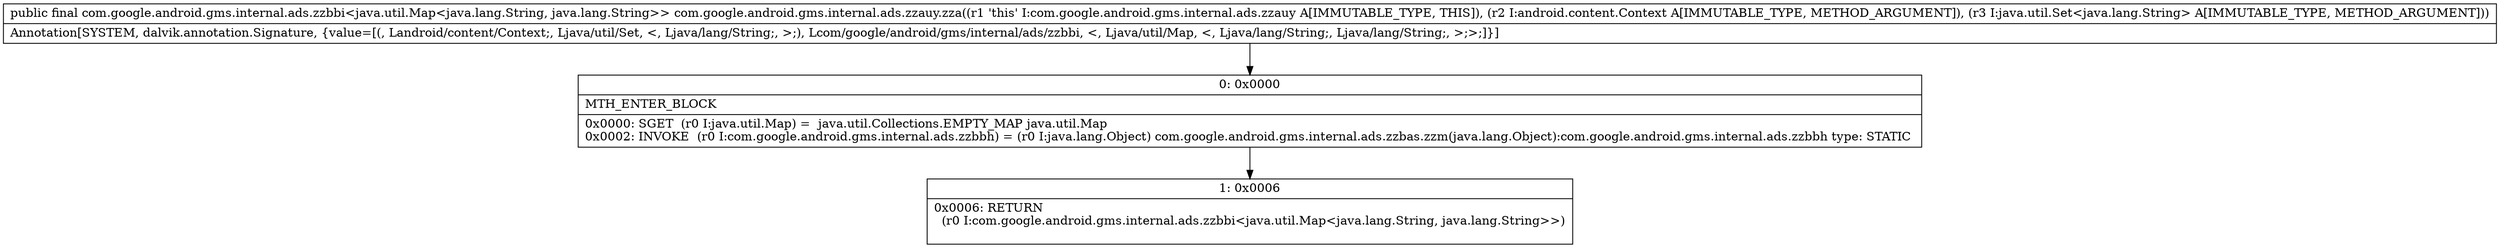 digraph "CFG forcom.google.android.gms.internal.ads.zzauy.zza(Landroid\/content\/Context;Ljava\/util\/Set;)Lcom\/google\/android\/gms\/internal\/ads\/zzbbi;" {
Node_0 [shape=record,label="{0\:\ 0x0000|MTH_ENTER_BLOCK\l|0x0000: SGET  (r0 I:java.util.Map) =  java.util.Collections.EMPTY_MAP java.util.Map \l0x0002: INVOKE  (r0 I:com.google.android.gms.internal.ads.zzbbh) = (r0 I:java.lang.Object) com.google.android.gms.internal.ads.zzbas.zzm(java.lang.Object):com.google.android.gms.internal.ads.zzbbh type: STATIC \l}"];
Node_1 [shape=record,label="{1\:\ 0x0006|0x0006: RETURN  \l  (r0 I:com.google.android.gms.internal.ads.zzbbi\<java.util.Map\<java.lang.String, java.lang.String\>\>)\l \l}"];
MethodNode[shape=record,label="{public final com.google.android.gms.internal.ads.zzbbi\<java.util.Map\<java.lang.String, java.lang.String\>\> com.google.android.gms.internal.ads.zzauy.zza((r1 'this' I:com.google.android.gms.internal.ads.zzauy A[IMMUTABLE_TYPE, THIS]), (r2 I:android.content.Context A[IMMUTABLE_TYPE, METHOD_ARGUMENT]), (r3 I:java.util.Set\<java.lang.String\> A[IMMUTABLE_TYPE, METHOD_ARGUMENT]))  | Annotation[SYSTEM, dalvik.annotation.Signature, \{value=[(, Landroid\/content\/Context;, Ljava\/util\/Set, \<, Ljava\/lang\/String;, \>;), Lcom\/google\/android\/gms\/internal\/ads\/zzbbi, \<, Ljava\/util\/Map, \<, Ljava\/lang\/String;, Ljava\/lang\/String;, \>;\>;]\}]\l}"];
MethodNode -> Node_0;
Node_0 -> Node_1;
}

